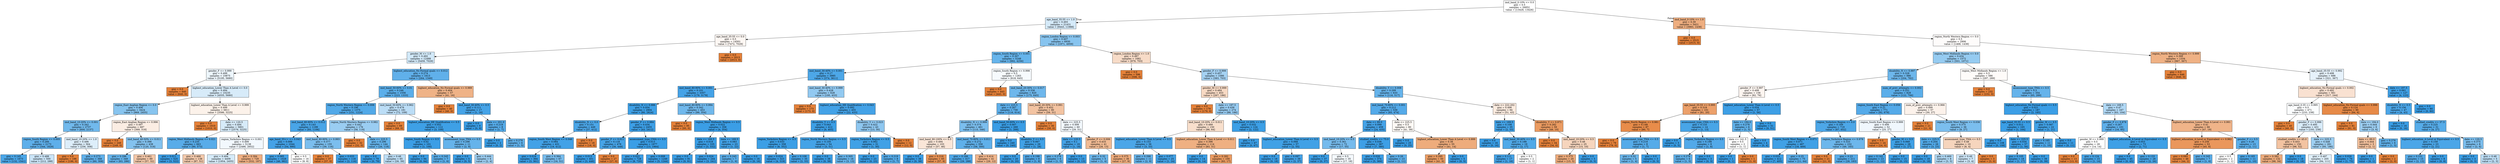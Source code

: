 digraph Tree {
node [shape=box, style="filled", color="black"] ;
0 [label="imd_band_0-10% <= 0.0\ngini = 0.5\nsamples = 26852\nvalue = [13426, 13426]", fillcolor="#e5813900"] ;
1 [label="age_band_35-55 <= 1.0\ngini = 0.493\nsamples = 21431\nvalue = [9443, 11988]", fillcolor="#399de536"] ;
0 -> 1 [labeldistance=2.5, labelangle=45, headlabel="True"] ;
2 [label="age_band_35-55 <= 0.0\ngini = 0.5\nsamples = 14501\nvalue = [7472, 7029]", fillcolor="#e581390f"] ;
1 -> 2 ;
3 [label="gender_M <= 1.0\ngini = 0.492\nsamples = 12488\nvalue = [5459, 7029]", fillcolor="#399de539"] ;
2 -> 3 ;
4 [label="gender_F <= 0.999\ngini = 0.499\nsamples = 10875\nvalue = [5195, 5680]", fillcolor="#399de516"] ;
3 -> 4 ;
5 [label="gini = 0.0\nsamples = 640\nvalue = [640, 0]", fillcolor="#e58139ff"] ;
4 -> 5 ;
6 [label="highest_education_Lower Than A Level <= 0.0\ngini = 0.494\nsamples = 10235\nvalue = [4555, 5680]", fillcolor="#399de533"] ;
4 -> 6 ;
7 [label="region_East Anglian Region <= 0.0\ngini = 0.406\nsamples = 3424\nvalue = [969, 2455]", fillcolor="#399de59a"] ;
6 -> 7 ;
8 [label="imd_band_10-20% <= 0.001\ngini = 0.342\nsamples = 2737\nvalue = [600, 2137]", fillcolor="#399de5b7"] ;
7 -> 8 ;
9 [label="region_South Region <= 0.005\ngini = 0.266\nsamples = 2173\nvalue = [344, 1829]", fillcolor="#399de5cf"] ;
8 -> 9 ;
10 [label="gini = 0.145\nsamples = 1673\nvalue = [132, 1541]", fillcolor="#399de5e9"] ;
9 -> 10 ;
11 [label="gini = 0.488\nsamples = 500\nvalue = [212, 288]", fillcolor="#399de543"] ;
9 -> 11 ;
12 [label="imd_band_10-20% <= 1.0\ngini = 0.496\nsamples = 564\nvalue = [256, 308]", fillcolor="#399de52b"] ;
8 -> 12 ;
13 [label="gini = 0.0\nsamples = 196\nvalue = [196, 0]", fillcolor="#e58139ff"] ;
12 -> 13 ;
14 [label="gini = 0.273\nsamples = 368\nvalue = [60, 308]", fillcolor="#399de5cd"] ;
12 -> 14 ;
15 [label="region_East Anglian Region <= 0.996\ngini = 0.497\nsamples = 687\nvalue = [369, 318]", fillcolor="#e5813923"] ;
7 -> 15 ;
16 [label="gini = 0.0\nsamples = 249\nvalue = [249, 0]", fillcolor="#e58139ff"] ;
15 -> 16 ;
17 [label="imd_band_40-50% <= 0.011\ngini = 0.398\nsamples = 438\nvalue = [120, 318]", fillcolor="#399de59f"] ;
15 -> 17 ;
18 [label="gini = 0.296\nsamples = 349\nvalue = [63, 286]", fillcolor="#399de5c7"] ;
17 -> 18 ;
19 [label="gini = 0.461\nsamples = 89\nvalue = [57, 32]", fillcolor="#e5813970"] ;
17 -> 19 ;
20 [label="highest_education_Lower Than A Level <= 0.999\ngini = 0.499\nsamples = 6811\nvalue = [3586, 3225]", fillcolor="#e581391a"] ;
6 -> 20 ;
21 [label="gini = 0.0\nsamples = 1010\nvalue = [1010, 0]", fillcolor="#e58139ff"] ;
20 -> 21 ;
22 [label="date <= 120.5\ngini = 0.494\nsamples = 5801\nvalue = [2576, 3225]", fillcolor="#399de533"] ;
20 -> 22 ;
23 [label="region_West Midlands Region <= 0.021\ngini = 0.235\nsamples = 663\nvalue = [90, 573]", fillcolor="#399de5d7"] ;
22 -> 23 ;
24 [label="gini = 0.011\nsamples = 525\nvalue = [3, 522]", fillcolor="#399de5fe"] ;
23 -> 24 ;
25 [label="gini = 0.466\nsamples = 138\nvalue = [87, 51]", fillcolor="#e581396a"] ;
23 -> 25 ;
26 [label="region_Yorkshire Region <= 0.001\ngini = 0.499\nsamples = 5138\nvalue = [2486, 2652]", fillcolor="#399de510"] ;
22 -> 26 ;
27 [label="gini = 0.494\nsamples = 4409\nvalue = [1954, 2455]", fillcolor="#399de534"] ;
26 -> 27 ;
28 [label="gini = 0.394\nsamples = 729\nvalue = [532, 197]", fillcolor="#e58139a1"] ;
26 -> 28 ;
29 [label="highest_education_No Formal quals <= 0.012\ngini = 0.274\nsamples = 1613\nvalue = [264, 1349]", fillcolor="#399de5cd"] ;
3 -> 29 ;
30 [label="imd_band_50-60% <= 0.01\ngini = 0.246\nsamples = 1556\nvalue = [223, 1333]", fillcolor="#399de5d4"] ;
29 -> 30 ;
31 [label="region_North Western Region <= 0.006\ngini = 0.196\nsamples = 1375\nvalue = [151, 1224]", fillcolor="#399de5e0"] ;
30 -> 31 ;
32 [label="imd_band_80-90% <= 0.012\ngini = 0.143\nsamples = 1199\nvalue = [93, 1106]", fillcolor="#399de5ea"] ;
31 -> 32 ;
33 [label="age_band_55<= <= 0.043\ngini = 0.098\nsamples = 1044\nvalue = [54, 990]", fillcolor="#399de5f1"] ;
32 -> 33 ;
34 [label="gini = 0.085\nsamples = 1028\nvalue = [46, 982]", fillcolor="#399de5f3"] ;
33 -> 34 ;
35 [label="gini = 0.5\nsamples = 16\nvalue = [8, 8]", fillcolor="#e5813900"] ;
33 -> 35 ;
36 [label="imd_band_80-90% <= 0.993\ngini = 0.377\nsamples = 155\nvalue = [39, 116]", fillcolor="#399de5a9"] ;
32 -> 36 ;
37 [label="gini = 0.0\nsamples = 37\nvalue = [37, 0]", fillcolor="#e58139ff"] ;
36 -> 37 ;
38 [label="gini = 0.033\nsamples = 118\nvalue = [2, 116]", fillcolor="#399de5fb"] ;
36 -> 38 ;
39 [label="region_North Western Region <= 0.982\ngini = 0.442\nsamples = 176\nvalue = [58, 118]", fillcolor="#399de582"] ;
31 -> 39 ;
40 [label="gini = 0.0\nsamples = 32\nvalue = [32, 0]", fillcolor="#e58139ff"] ;
39 -> 40 ;
41 [label="date <= 225.5\ngini = 0.296\nsamples = 144\nvalue = [26, 118]", fillcolor="#399de5c7"] ;
39 -> 41 ;
42 [label="gini = 0.0\nsamples = 79\nvalue = [0, 79]", fillcolor="#399de5ff"] ;
41 -> 42 ;
43 [label="gini = 0.48\nsamples = 65\nvalue = [26, 39]", fillcolor="#399de555"] ;
41 -> 43 ;
44 [label="imd_band_50-60% <= 0.962\ngini = 0.479\nsamples = 181\nvalue = [72, 109]", fillcolor="#399de557"] ;
30 -> 44 ;
45 [label="gini = 0.0\nsamples = 69\nvalue = [69, 0]", fillcolor="#e58139ff"] ;
44 -> 45 ;
46 [label="highest_education_HE Qualification <= 0.5\ngini = 0.052\nsamples = 112\nvalue = [3, 109]", fillcolor="#399de5f8"] ;
44 -> 46 ;
47 [label="region_South Region <= 0.5\ngini = 0.02\nsamples = 101\nvalue = [1, 100]", fillcolor="#399de5fc"] ;
46 -> 47 ;
48 [label="gini = 0.0\nsamples = 94\nvalue = [0, 94]", fillcolor="#399de5ff"] ;
47 -> 48 ;
49 [label="gini = 0.245\nsamples = 7\nvalue = [1, 6]", fillcolor="#399de5d4"] ;
47 -> 49 ;
50 [label="assessment_type_TMA <= 0.5\ngini = 0.298\nsamples = 11\nvalue = [2, 9]", fillcolor="#399de5c6"] ;
46 -> 50 ;
51 [label="gini = 0.0\nsamples = 5\nvalue = [0, 5]", fillcolor="#399de5ff"] ;
50 -> 51 ;
52 [label="gini = 0.444\nsamples = 6\nvalue = [2, 4]", fillcolor="#399de57f"] ;
50 -> 52 ;
53 [label="highest_education_No Formal quals <= 0.989\ngini = 0.404\nsamples = 57\nvalue = [41, 16]", fillcolor="#e581399b"] ;
29 -> 53 ;
54 [label="gini = 0.0\nsamples = 40\nvalue = [40, 0]", fillcolor="#e58139ff"] ;
53 -> 54 ;
55 [label="imd_band_30-40% <= 0.5\ngini = 0.111\nsamples = 17\nvalue = [1, 16]", fillcolor="#399de5ef"] ;
53 -> 55 ;
56 [label="gini = 0.0\nsamples = 9\nvalue = [0, 9]", fillcolor="#399de5ff"] ;
55 -> 56 ;
57 [label="date <= 201.0\ngini = 0.219\nsamples = 8\nvalue = [1, 7]", fillcolor="#399de5db"] ;
55 -> 57 ;
58 [label="gini = 0.0\nsamples = 2\nvalue = [0, 2]", fillcolor="#399de5ff"] ;
57 -> 58 ;
59 [label="gini = 0.278\nsamples = 6\nvalue = [1, 5]", fillcolor="#399de5cc"] ;
57 -> 59 ;
60 [label="gini = 0.0\nsamples = 2013\nvalue = [2013, 0]", fillcolor="#e58139ff"] ;
2 -> 60 ;
61 [label="region_London Region <= 0.003\ngini = 0.407\nsamples = 6930\nvalue = [1971, 4959]", fillcolor="#399de59a"] ;
1 -> 61 ;
62 [label="region_South Region <= 0.001\ngini = 0.307\nsamples = 5248\nvalue = [992, 4256]", fillcolor="#399de5c4"] ;
61 -> 62 ;
63 [label="imd_band_30-40% <= 0.001\ngini = 0.17\nsamples = 3985\nvalue = [374, 3611]", fillcolor="#399de5e5"] ;
62 -> 63 ;
64 [label="imd_band_80-90% <= 0.001\ngini = 0.101\nsamples = 3357\nvalue = [179, 3178]", fillcolor="#399de5f1"] ;
63 -> 64 ;
65 [label="disability_N <= 0.986\ngini = 0.054\nsamples = 2904\nvalue = [80, 2824]", fillcolor="#399de5f8"] ;
64 -> 65 ;
66 [label="disability_N <= 0.0\ngini = 0.151\nsamples = 449\nvalue = [37, 412]", fillcolor="#399de5e8"] ;
65 -> 66 ;
67 [label="region_South West Region <= 0.046\ngini = 0.084\nsamples = 431\nvalue = [19, 412]", fillcolor="#399de5f3"] ;
66 -> 67 ;
68 [label="gini = 0.016\nsamples = 364\nvalue = [3, 361]", fillcolor="#399de5fd"] ;
67 -> 68 ;
69 [label="gini = 0.364\nsamples = 67\nvalue = [16, 51]", fillcolor="#399de5af"] ;
67 -> 69 ;
70 [label="gini = 0.0\nsamples = 18\nvalue = [18, 0]", fillcolor="#e58139ff"] ;
66 -> 70 ;
71 [label="gender_F <= 0.984\ngini = 0.034\nsamples = 2455\nvalue = [43, 2412]", fillcolor="#399de5fa"] ;
65 -> 71 ;
72 [label="gender_F <= 0.011\ngini = 0.118\nsamples = 478\nvalue = [30, 448]", fillcolor="#399de5ee"] ;
71 -> 72 ;
73 [label="gini = 0.013\nsamples = 451\nvalue = [3, 448]", fillcolor="#399de5fd"] ;
72 -> 73 ;
74 [label="gini = 0.0\nsamples = 27\nvalue = [27, 0]", fillcolor="#e58139ff"] ;
72 -> 74 ;
75 [label="assessment_type_CMA <= 0.5\ngini = 0.013\nsamples = 1977\nvalue = [13, 1964]", fillcolor="#399de5fd"] ;
71 -> 75 ;
76 [label="gini = 0.022\nsamples = 728\nvalue = [8, 720]", fillcolor="#399de5fc"] ;
75 -> 76 ;
77 [label="gini = 0.008\nsamples = 1249\nvalue = [5, 1244]", fillcolor="#399de5fe"] ;
75 -> 77 ;
78 [label="imd_band_80-90% <= 0.994\ngini = 0.342\nsamples = 453\nvalue = [99, 354]", fillcolor="#399de5b8"] ;
64 -> 78 ;
79 [label="gini = 0.0\nsamples = 95\nvalue = [95, 0]", fillcolor="#e58139ff"] ;
78 -> 79 ;
80 [label="region_West Midlands Region <= 0.5\ngini = 0.022\nsamples = 358\nvalue = [4, 354]", fillcolor="#399de5fc"] ;
78 -> 80 ;
81 [label="date <= 169.5\ngini = 0.018\nsamples = 335\nvalue = [3, 332]", fillcolor="#399de5fd"] ;
80 -> 81 ;
82 [label="gini = 0.0\nsamples = 91\nvalue = [0, 91]", fillcolor="#399de5ff"] ;
81 -> 82 ;
83 [label="gini = 0.024\nsamples = 244\nvalue = [3, 241]", fillcolor="#399de5fc"] ;
81 -> 83 ;
84 [label="date <= 169.5\ngini = 0.083\nsamples = 23\nvalue = [1, 22]", fillcolor="#399de5f3"] ;
80 -> 84 ;
85 [label="gini = 0.245\nsamples = 7\nvalue = [1, 6]", fillcolor="#399de5d4"] ;
84 -> 85 ;
86 [label="gini = 0.0\nsamples = 16\nvalue = [0, 16]", fillcolor="#399de5ff"] ;
84 -> 86 ;
87 [label="imd_band_30-40% <= 0.999\ngini = 0.428\nsamples = 628\nvalue = [195, 433]", fillcolor="#399de58c"] ;
63 -> 87 ;
88 [label="gini = 0.0\nsamples = 173\nvalue = [173, 0]", fillcolor="#e58139ff"] ;
87 -> 88 ;
89 [label="highest_education_HE Qualification <= 0.043\ngini = 0.092\nsamples = 455\nvalue = [22, 433]", fillcolor="#399de5f2"] ;
87 -> 89 ;
90 [label="disability_Y <= 0.5\ngini = 0.043\nsamples = 412\nvalue = [9, 403]", fillcolor="#399de5f9"] ;
89 -> 90 ;
91 [label="region_Yorkshire Region <= 0.5\ngini = 0.033\nsamples = 358\nvalue = [6, 352]", fillcolor="#399de5fb"] ;
90 -> 91 ;
92 [label="gini = 0.024\nsamples = 323\nvalue = [4, 319]", fillcolor="#399de5fc"] ;
91 -> 92 ;
93 [label="gini = 0.108\nsamples = 35\nvalue = [2, 33]", fillcolor="#399de5f0"] ;
91 -> 93 ;
94 [label="region_North Western Region <= 0.5\ngini = 0.105\nsamples = 54\nvalue = [3, 51]", fillcolor="#399de5f0"] ;
90 -> 94 ;
95 [label="gini = 0.0\nsamples = 38\nvalue = [0, 38]", fillcolor="#399de5ff"] ;
94 -> 95 ;
96 [label="gini = 0.305\nsamples = 16\nvalue = [3, 13]", fillcolor="#399de5c4"] ;
94 -> 96 ;
97 [label="disability_Y <= 0.023\ngini = 0.422\nsamples = 43\nvalue = [13, 30]", fillcolor="#399de591"] ;
89 -> 97 ;
98 [label="region_Yorkshire Region <= 0.5\ngini = 0.062\nsamples = 31\nvalue = [1, 30]", fillcolor="#399de5f6"] ;
97 -> 98 ;
99 [label="gini = 0.0\nsamples = 23\nvalue = [0, 23]", fillcolor="#399de5ff"] ;
98 -> 99 ;
100 [label="gini = 0.219\nsamples = 8\nvalue = [1, 7]", fillcolor="#399de5db"] ;
98 -> 100 ;
101 [label="gini = 0.0\nsamples = 12\nvalue = [12, 0]", fillcolor="#e58139ff"] ;
97 -> 101 ;
102 [label="region_South Region <= 0.998\ngini = 0.5\nsamples = 1263\nvalue = [618, 645]", fillcolor="#399de50b"] ;
62 -> 102 ;
103 [label="gini = 0.0\nsamples = 443\nvalue = [443, 0]", fillcolor="#e58139ff"] ;
102 -> 103 ;
104 [label="imd_band_20-30% <= 0.017\ngini = 0.336\nsamples = 820\nvalue = [175, 645]", fillcolor="#399de5ba"] ;
102 -> 104 ;
105 [label="date <= 225.5\ngini = 0.267\nsamples = 730\nvalue = [116, 614]", fillcolor="#399de5cf"] ;
104 -> 105 ;
106 [label="disability_N <= 0.999\ngini = 0.374\nsamples = 461\nvalue = [115, 346]", fillcolor="#399de5aa"] ;
105 -> 106 ;
107 [label="imd_band_90-100% <= 0.5\ngini = 0.494\nsamples = 103\nvalue = [57, 46]", fillcolor="#e5813931"] ;
106 -> 107 ;
108 [label="gini = 0.0\nsamples = 38\nvalue = [0, 38]", fillcolor="#399de5ff"] ;
107 -> 108 ;
109 [label="gini = 0.216\nsamples = 65\nvalue = [57, 8]", fillcolor="#e58139db"] ;
107 -> 109 ;
110 [label="imd_band_70-80% <= 0.011\ngini = 0.272\nsamples = 358\nvalue = [58, 300]", fillcolor="#399de5ce"] ;
106 -> 110 ;
111 [label="gini = 0.166\nsamples = 317\nvalue = [29, 288]", fillcolor="#399de5e5"] ;
110 -> 111 ;
112 [label="gini = 0.414\nsamples = 41\nvalue = [29, 12]", fillcolor="#e5813995"] ;
110 -> 112 ;
113 [label="imd_band_50-60% <= 0.5\ngini = 0.007\nsamples = 269\nvalue = [1, 268]", fillcolor="#399de5fe"] ;
105 -> 113 ;
114 [label="gini = 0.0\nsamples = 240\nvalue = [0, 240]", fillcolor="#399de5ff"] ;
113 -> 114 ;
115 [label="disability_Y <= 0.5\ngini = 0.067\nsamples = 29\nvalue = [1, 28]", fillcolor="#399de5f6"] ;
113 -> 115 ;
116 [label="gini = 0.0\nsamples = 20\nvalue = [0, 20]", fillcolor="#399de5ff"] ;
115 -> 116 ;
117 [label="gini = 0.198\nsamples = 9\nvalue = [1, 8]", fillcolor="#399de5df"] ;
115 -> 117 ;
118 [label="imd_band_20-30% <= 0.991\ngini = 0.452\nsamples = 90\nvalue = [59, 31]", fillcolor="#e5813979"] ;
104 -> 118 ;
119 [label="gini = 0.0\nsamples = 30\nvalue = [30, 0]", fillcolor="#e58139ff"] ;
118 -> 119 ;
120 [label="date <= 225.5\ngini = 0.499\nsamples = 60\nvalue = [29, 31]", fillcolor="#399de510"] ;
118 -> 120 ;
121 [label="date <= 120.5\ngini = 0.1\nsamples = 19\nvalue = [1, 18]", fillcolor="#399de5f1"] ;
120 -> 121 ;
122 [label="gini = 0.278\nsamples = 6\nvalue = [1, 5]", fillcolor="#399de5cc"] ;
121 -> 122 ;
123 [label="gini = 0.0\nsamples = 13\nvalue = [0, 13]", fillcolor="#399de5ff"] ;
121 -> 123 ;
124 [label="gender_F <= 0.006\ngini = 0.433\nsamples = 41\nvalue = [28, 13]", fillcolor="#e5813989"] ;
120 -> 124 ;
125 [label="gini = 0.32\nsamples = 5\nvalue = [1, 4]", fillcolor="#399de5bf"] ;
124 -> 125 ;
126 [label="gini = 0.375\nsamples = 36\nvalue = [27, 9]", fillcolor="#e58139aa"] ;
124 -> 126 ;
127 [label="region_London Region <= 1.0\ngini = 0.487\nsamples = 1682\nvalue = [979, 703]", fillcolor="#e5813948"] ;
61 -> 127 ;
128 [label="gini = 0.0\nsamples = 596\nvalue = [596, 0]", fillcolor="#e58139ff"] ;
127 -> 128 ;
129 [label="gender_F <= 0.999\ngini = 0.457\nsamples = 1086\nvalue = [383, 703]", fillcolor="#399de574"] ;
127 -> 129 ;
130 [label="gender_M <= 0.999\ngini = 0.484\nsamples = 453\nvalue = [267, 186]", fillcolor="#e581394d"] ;
129 -> 130 ;
131 [label="gini = 0.0\nsamples = 179\nvalue = [179, 0]", fillcolor="#e58139ff"] ;
130 -> 131 ;
132 [label="date <= 197.5\ngini = 0.436\nsamples = 274\nvalue = [88, 186]", fillcolor="#399de586"] ;
130 -> 132 ;
133 [label="imd_band_10-20% <= 0.011\ngini = 0.489\nsamples = 150\nvalue = [86, 64]", fillcolor="#e5813941"] ;
132 -> 133 ;
134 [label="highest_education_Lower Than A Level <= 0.5\ngini = 0.153\nsamples = 36\nvalue = [3, 33]", fillcolor="#399de5e8"] ;
133 -> 134 ;
135 [label="gini = 0.298\nsamples = 11\nvalue = [2, 9]", fillcolor="#399de5c6"] ;
134 -> 135 ;
136 [label="gini = 0.077\nsamples = 25\nvalue = [1, 24]", fillcolor="#399de5f4"] ;
134 -> 136 ;
137 [label="highest_education_Lower Than A Level <= 0.011\ngini = 0.396\nsamples = 114\nvalue = [83, 31]", fillcolor="#e58139a0"] ;
133 -> 137 ;
138 [label="gini = 0.0\nsamples = 14\nvalue = [0, 14]", fillcolor="#399de5ff"] ;
137 -> 138 ;
139 [label="gini = 0.282\nsamples = 100\nvalue = [83, 17]", fillcolor="#e58139cb"] ;
137 -> 139 ;
140 [label="imd_band_10-20% <= 0.5\ngini = 0.032\nsamples = 124\nvalue = [2, 122]", fillcolor="#399de5fb"] ;
132 -> 140 ;
141 [label="gini = 0.0\nsamples = 67\nvalue = [0, 67]", fillcolor="#399de5ff"] ;
140 -> 141 ;
142 [label="highest_education_Lower Than A Level <= 0.5\ngini = 0.068\nsamples = 57\nvalue = [2, 55]", fillcolor="#399de5f6"] ;
140 -> 142 ;
143 [label="gini = 0.0\nsamples = 18\nvalue = [0, 18]", fillcolor="#399de5ff"] ;
142 -> 143 ;
144 [label="gini = 0.097\nsamples = 39\nvalue = [2, 37]", fillcolor="#399de5f1"] ;
142 -> 144 ;
145 [label="disability_Y <= 0.008\ngini = 0.299\nsamples = 633\nvalue = [116, 517]", fillcolor="#399de5c6"] ;
129 -> 145 ;
146 [label="imd_band_70-80% <= 0.001\ngini = 0.212\nsamples = 539\nvalue = [65, 474]", fillcolor="#399de5dc"] ;
145 -> 146 ;
147 [label="date <= 89.0\ngini = 0.099\nsamples = 459\nvalue = [24, 435]", fillcolor="#399de5f1"] ;
146 -> 147 ;
148 [label="imd_band_10-20% <= 0.5\ngini = 0.361\nsamples = 72\nvalue = [17, 55]", fillcolor="#399de5b0"] ;
147 -> 148 ;
149 [label="gini = 0.0\nsamples = 37\nvalue = [0, 37]", fillcolor="#399de5ff"] ;
148 -> 149 ;
150 [label="gini = 0.5\nsamples = 35\nvalue = [17, 18]", fillcolor="#399de50e"] ;
148 -> 150 ;
151 [label="studied_credits <= 75.0\ngini = 0.036\nsamples = 387\nvalue = [7, 380]", fillcolor="#399de5fa"] ;
147 -> 151 ;
152 [label="gini = 0.026\nsamples = 374\nvalue = [5, 369]", fillcolor="#399de5fc"] ;
151 -> 152 ;
153 [label="gini = 0.26\nsamples = 13\nvalue = [2, 11]", fillcolor="#399de5d1"] ;
151 -> 153 ;
154 [label="date <= 225.5\ngini = 0.5\nsamples = 80\nvalue = [41, 39]", fillcolor="#e581390c"] ;
146 -> 154 ;
155 [label="gini = 0.0\nsamples = 25\nvalue = [0, 25]", fillcolor="#399de5ff"] ;
154 -> 155 ;
156 [label="highest_education_Lower Than A Level <= 0.999\ngini = 0.38\nsamples = 55\nvalue = [41, 14]", fillcolor="#e58139a8"] ;
154 -> 156 ;
157 [label="gini = 0.295\nsamples = 50\nvalue = [41, 9]", fillcolor="#e58139c7"] ;
156 -> 157 ;
158 [label="gini = 0.0\nsamples = 5\nvalue = [0, 5]", fillcolor="#399de5ff"] ;
156 -> 158 ;
159 [label="date <= 222.202\ngini = 0.496\nsamples = 94\nvalue = [51, 43]", fillcolor="#e5813928"] ;
145 -> 159 ;
160 [label="date <= 169.5\ngini = 0.108\nsamples = 35\nvalue = [2, 33]", fillcolor="#399de5f0"] ;
159 -> 160 ;
161 [label="gini = 0.0\nsamples = 16\nvalue = [0, 16]", fillcolor="#399de5ff"] ;
160 -> 161 ;
162 [label="imd_band_30-40% <= 0.5\ngini = 0.188\nsamples = 19\nvalue = [2, 17]", fillcolor="#399de5e1"] ;
160 -> 162 ;
163 [label="gini = 0.111\nsamples = 17\nvalue = [1, 16]", fillcolor="#399de5ef"] ;
162 -> 163 ;
164 [label="gini = 0.5\nsamples = 2\nvalue = [1, 1]", fillcolor="#e5813900"] ;
162 -> 164 ;
165 [label="disability_Y <= 0.971\ngini = 0.282\nsamples = 59\nvalue = [49, 10]", fillcolor="#e58139cb"] ;
159 -> 165 ;
166 [label="gini = 0.0\nsamples = 34\nvalue = [34, 0]", fillcolor="#e58139ff"] ;
165 -> 166 ;
167 [label="imd_band_10-20% <= 0.5\ngini = 0.48\nsamples = 25\nvalue = [15, 10]", fillcolor="#e5813955"] ;
165 -> 167 ;
168 [label="gini = 0.375\nsamples = 20\nvalue = [15, 5]", fillcolor="#e58139aa"] ;
167 -> 168 ;
169 [label="gini = 0.0\nsamples = 5\nvalue = [0, 5]", fillcolor="#399de5ff"] ;
167 -> 169 ;
170 [label="imd_band_0-10% <= 1.0\ngini = 0.39\nsamples = 5421\nvalue = [3983, 1438]", fillcolor="#e58139a3"] ;
0 -> 170 [labeldistance=2.5, labelangle=-45, headlabel="False"] ;
171 [label="gini = 0.0\nsamples = 2515\nvalue = [2515, 0]", fillcolor="#e58139ff"] ;
170 -> 171 ;
172 [label="region_North Western Region <= 0.0\ngini = 0.5\nsamples = 2906\nvalue = [1468, 1438]", fillcolor="#e5813905"] ;
170 -> 172 ;
173 [label="region_West Midlands Region <= 0.0\ngini = 0.434\nsamples = 1572\nvalue = [501, 1071]", fillcolor="#399de588"] ;
172 -> 173 ;
174 [label="disability_N <= 0.997\ngini = 0.328\nsamples = 986\nvalue = [204, 782]", fillcolor="#399de5bc"] ;
173 -> 174 ;
175 [label="gender_F <= 0.997\ngini = 0.499\nsamples = 158\nvalue = [82, 76]", fillcolor="#e5813913"] ;
174 -> 175 ;
176 [label="age_band_35-55 <= 0.995\ngini = 0.318\nsamples = 101\nvalue = [81, 20]", fillcolor="#e58139c0"] ;
175 -> 176 ;
177 [label="region_North Region <= 0.981\ngini = 0.148\nsamples = 87\nvalue = [80, 7]", fillcolor="#e58139e9"] ;
176 -> 177 ;
178 [label="gini = 0.0\nsamples = 79\nvalue = [79, 0]", fillcolor="#e58139ff"] ;
177 -> 178 ;
179 [label="assessment_type_TMA <= 0.5\ngini = 0.219\nsamples = 8\nvalue = [1, 7]", fillcolor="#399de5db"] ;
177 -> 179 ;
180 [label="gini = 0.32\nsamples = 5\nvalue = [1, 4]", fillcolor="#399de5bf"] ;
179 -> 180 ;
181 [label="gini = 0.0\nsamples = 3\nvalue = [0, 3]", fillcolor="#399de5ff"] ;
179 -> 181 ;
182 [label="assessment_type_CMA <= 0.5\ngini = 0.133\nsamples = 14\nvalue = [1, 13]", fillcolor="#399de5eb"] ;
176 -> 182 ;
183 [label="gini = 0.0\nsamples = 5\nvalue = [0, 5]", fillcolor="#399de5ff"] ;
182 -> 183 ;
184 [label="region_Yorkshire Region <= 0.5\ngini = 0.198\nsamples = 9\nvalue = [1, 8]", fillcolor="#399de5df"] ;
182 -> 184 ;
185 [label="gini = 0.278\nsamples = 6\nvalue = [1, 5]", fillcolor="#399de5cc"] ;
184 -> 185 ;
186 [label="gini = 0.0\nsamples = 3\nvalue = [0, 3]", fillcolor="#399de5ff"] ;
184 -> 186 ;
187 [label="highest_education_Lower Than A Level <= 0.5\ngini = 0.034\nsamples = 57\nvalue = [1, 56]", fillcolor="#399de5fa"] ;
175 -> 187 ;
188 [label="date <= 194.0\ngini = 0.278\nsamples = 6\nvalue = [1, 5]", fillcolor="#399de5cc"] ;
187 -> 188 ;
189 [label="date <= 141.5\ngini = 0.5\nsamples = 2\nvalue = [1, 1]", fillcolor="#e5813900"] ;
188 -> 189 ;
190 [label="gini = 0.0\nsamples = 1\nvalue = [0, 1]", fillcolor="#399de5ff"] ;
189 -> 190 ;
191 [label="gini = 0.0\nsamples = 1\nvalue = [1, 0]", fillcolor="#e58139ff"] ;
189 -> 191 ;
192 [label="gini = 0.0\nsamples = 4\nvalue = [0, 4]", fillcolor="#399de5ff"] ;
188 -> 192 ;
193 [label="gini = 0.0\nsamples = 51\nvalue = [0, 51]", fillcolor="#399de5ff"] ;
187 -> 193 ;
194 [label="num_of_prev_attempts <= 0.002\ngini = 0.251\nsamples = 828\nvalue = [122, 706]", fillcolor="#399de5d3"] ;
174 -> 194 ;
195 [label="region_South East Region <= 0.056\ngini = 0.21\nsamples = 771\nvalue = [92, 679]", fillcolor="#399de5dc"] ;
194 -> 195 ;
196 [label="region_Yorkshire Region <= 0.0\ngini = 0.169\nsamples = 719\nvalue = [67, 652]", fillcolor="#399de5e5"] ;
195 -> 196 ;
197 [label="region_South West Region <= 0.071\ngini = 0.071\nsamples = 487\nvalue = [18, 469]", fillcolor="#399de5f5"] ;
196 -> 197 ;
198 [label="gini = 0.033\nsamples = 412\nvalue = [7, 405]", fillcolor="#399de5fb"] ;
197 -> 198 ;
199 [label="gini = 0.25\nsamples = 75\nvalue = [11, 64]", fillcolor="#399de5d3"] ;
197 -> 199 ;
200 [label="region_Yorkshire Region <= 0.978\ngini = 0.333\nsamples = 232\nvalue = [49, 183]", fillcolor="#399de5bb"] ;
196 -> 200 ;
201 [label="gini = 0.0\nsamples = 21\nvalue = [21, 0]", fillcolor="#e58139ff"] ;
200 -> 201 ;
202 [label="gini = 0.23\nsamples = 211\nvalue = [28, 183]", fillcolor="#399de5d8"] ;
200 -> 202 ;
203 [label="region_South East Region <= 0.999\ngini = 0.499\nsamples = 52\nvalue = [25, 27]", fillcolor="#399de513"] ;
195 -> 203 ;
204 [label="gini = 0.0\nsamples = 24\nvalue = [24, 0]", fillcolor="#e58139ff"] ;
203 -> 204 ;
205 [label="gender_M <= 0.5\ngini = 0.069\nsamples = 28\nvalue = [1, 27]", fillcolor="#399de5f6"] ;
203 -> 205 ;
206 [label="gini = 0.142\nsamples = 13\nvalue = [1, 12]", fillcolor="#399de5ea"] ;
205 -> 206 ;
207 [label="gini = 0.0\nsamples = 15\nvalue = [0, 15]", fillcolor="#399de5ff"] ;
205 -> 207 ;
208 [label="num_of_prev_attempts <= 0.966\ngini = 0.499\nsamples = 57\nvalue = [30, 27]", fillcolor="#e5813919"] ;
194 -> 208 ;
209 [label="gini = 0.0\nsamples = 21\nvalue = [21, 0]", fillcolor="#e58139ff"] ;
208 -> 209 ;
210 [label="region_South West Region <= 0.036\ngini = 0.375\nsamples = 36\nvalue = [9, 27]", fillcolor="#399de5aa"] ;
208 -> 210 ;
211 [label="date <= 225.5\ngini = 0.204\nsamples = 26\nvalue = [3, 23]", fillcolor="#399de5de"] ;
210 -> 211 ;
212 [label="gini = 0.0\nsamples = 18\nvalue = [0, 18]", fillcolor="#399de5ff"] ;
211 -> 212 ;
213 [label="gini = 0.469\nsamples = 8\nvalue = [3, 5]", fillcolor="#399de566"] ;
211 -> 213 ;
214 [label="assessment_type_TMA <= 0.5\ngini = 0.48\nsamples = 10\nvalue = [6, 4]", fillcolor="#e5813955"] ;
210 -> 214 ;
215 [label="gini = 0.49\nsamples = 7\nvalue = [3, 4]", fillcolor="#399de540"] ;
214 -> 215 ;
216 [label="gini = 0.0\nsamples = 3\nvalue = [3, 0]", fillcolor="#e58139ff"] ;
214 -> 216 ;
217 [label="region_West Midlands Region <= 1.0\ngini = 0.5\nsamples = 586\nvalue = [297, 289]", fillcolor="#e5813907"] ;
173 -> 217 ;
218 [label="gini = 0.0\nsamples = 232\nvalue = [232, 0]", fillcolor="#e58139ff"] ;
217 -> 218 ;
219 [label="assessment_type_TMA <= 0.5\ngini = 0.3\nsamples = 354\nvalue = [65, 289]", fillcolor="#399de5c6"] ;
217 -> 219 ;
220 [label="highest_education_No Formal quals <= 0.5\ngini = 0.021\nsamples = 187\nvalue = [2, 185]", fillcolor="#399de5fc"] ;
219 -> 220 ;
221 [label="age_band_35-55 <= 0.5\ngini = 0.012\nsamples = 165\nvalue = [1, 164]", fillcolor="#399de5fd"] ;
220 -> 221 ;
222 [label="gini = 0.0\nsamples = 108\nvalue = [0, 108]", fillcolor="#399de5ff"] ;
221 -> 222 ;
223 [label="date <= 225.5\ngini = 0.034\nsamples = 57\nvalue = [1, 56]", fillcolor="#399de5fa"] ;
221 -> 223 ;
224 [label="gini = 0.105\nsamples = 18\nvalue = [1, 17]", fillcolor="#399de5f0"] ;
223 -> 224 ;
225 [label="gini = 0.0\nsamples = 39\nvalue = [0, 39]", fillcolor="#399de5ff"] ;
223 -> 225 ;
226 [label="gender_M <= 0.5\ngini = 0.087\nsamples = 22\nvalue = [1, 21]", fillcolor="#399de5f3"] ;
220 -> 226 ;
227 [label="gini = 0.165\nsamples = 11\nvalue = [1, 10]", fillcolor="#399de5e6"] ;
226 -> 227 ;
228 [label="gini = 0.0\nsamples = 11\nvalue = [0, 11]", fillcolor="#399de5ff"] ;
226 -> 228 ;
229 [label="date <= 169.5\ngini = 0.47\nsamples = 167\nvalue = [63, 104]", fillcolor="#399de565"] ;
219 -> 229 ;
230 [label="gender_F <= 0.878\ngini = 0.267\nsamples = 101\nvalue = [16, 85]", fillcolor="#399de5cf"] ;
229 -> 230 ;
231 [label="gender_M <= 0.999\ngini = 0.5\nsamples = 28\nvalue = [14, 14]", fillcolor="#e5813900"] ;
230 -> 231 ;
232 [label="gini = 0.0\nsamples = 13\nvalue = [13, 0]", fillcolor="#e58139ff"] ;
231 -> 232 ;
233 [label="gini = 0.124\nsamples = 15\nvalue = [1, 14]", fillcolor="#399de5ed"] ;
231 -> 233 ;
234 [label="highest_education_A Level or Equivalent <= 0.5\ngini = 0.053\nsamples = 73\nvalue = [2, 71]", fillcolor="#399de5f8"] ;
230 -> 234 ;
235 [label="gini = 0.0\nsamples = 45\nvalue = [0, 45]", fillcolor="#399de5ff"] ;
234 -> 235 ;
236 [label="gini = 0.133\nsamples = 28\nvalue = [2, 26]", fillcolor="#399de5eb"] ;
234 -> 236 ;
237 [label="highest_education_Lower Than A Level <= 0.991\ngini = 0.41\nsamples = 66\nvalue = [47, 19]", fillcolor="#e5813998"] ;
229 -> 237 ;
238 [label="highest_education_A Level or Equivalent <= 0.962\ngini = 0.256\nsamples = 53\nvalue = [45, 8]", fillcolor="#e58139d2"] ;
237 -> 238 ;
239 [label="gini = 0.083\nsamples = 46\nvalue = [44, 2]", fillcolor="#e58139f3"] ;
238 -> 239 ;
240 [label="gini = 0.245\nsamples = 7\nvalue = [1, 6]", fillcolor="#399de5d4"] ;
238 -> 240 ;
241 [label="gender_F <= 0.5\ngini = 0.26\nsamples = 13\nvalue = [2, 11]", fillcolor="#399de5d1"] ;
237 -> 241 ;
242 [label="gini = 0.5\nsamples = 2\nvalue = [1, 1]", fillcolor="#e5813900"] ;
241 -> 242 ;
243 [label="gini = 0.165\nsamples = 11\nvalue = [1, 10]", fillcolor="#399de5e6"] ;
241 -> 243 ;
244 [label="region_North Western Region <= 0.999\ngini = 0.399\nsamples = 1334\nvalue = [967, 367]", fillcolor="#e581399e"] ;
172 -> 244 ;
245 [label="gini = 0.0\nsamples = 646\nvalue = [646, 0]", fillcolor="#e58139ff"] ;
244 -> 245 ;
246 [label="age_band_35-55 <= 0.992\ngini = 0.498\nsamples = 688\nvalue = [321, 367]", fillcolor="#399de520"] ;
244 -> 246 ;
247 [label="highest_education_No Formal quals <= 0.002\ngini = 0.492\nsamples = 561\nvalue = [317, 244]", fillcolor="#e581393b"] ;
246 -> 247 ;
248 [label="age_band_0-35 <= 0.995\ngini = 0.5\nsamples = 471\nvalue = [233, 238]", fillcolor="#399de505"] ;
247 -> 248 ;
249 [label="gini = 0.0\nsamples = 40\nvalue = [40, 0]", fillcolor="#e58139ff"] ;
248 -> 249 ;
250 [label="gender_F <= 0.996\ngini = 0.495\nsamples = 431\nvalue = [193, 238]", fillcolor="#399de530"] ;
248 -> 250 ;
251 [label="studied_credits <= 45.0\ngini = 0.453\nsamples = 150\nvalue = [98, 52]", fillcolor="#e5813978"] ;
250 -> 251 ;
252 [label="gini = 0.382\nsamples = 132\nvalue = [98, 34]", fillcolor="#e58139a7"] ;
251 -> 252 ;
253 [label="gini = 0.0\nsamples = 18\nvalue = [0, 18]", fillcolor="#399de5ff"] ;
251 -> 253 ;
254 [label="date <= 225.5\ngini = 0.448\nsamples = 281\nvalue = [95, 186]", fillcolor="#399de57d"] ;
250 -> 254 ;
255 [label="gini = 0.497\nsamples = 205\nvalue = [94, 111]", fillcolor="#399de527"] ;
254 -> 255 ;
256 [label="gini = 0.026\nsamples = 76\nvalue = [1, 75]", fillcolor="#399de5fc"] ;
254 -> 256 ;
257 [label="highest_education_No Formal quals <= 0.996\ngini = 0.124\nsamples = 90\nvalue = [84, 6]", fillcolor="#e58139ed"] ;
247 -> 257 ;
258 [label="gini = 0.0\nsamples = 81\nvalue = [81, 0]", fillcolor="#e58139ff"] ;
257 -> 258 ;
259 [label="date <= 194.0\ngini = 0.444\nsamples = 9\nvalue = [3, 6]", fillcolor="#399de57f"] ;
257 -> 259 ;
260 [label="date <= 89.0\ngini = 0.444\nsamples = 3\nvalue = [2, 1]", fillcolor="#e581397f"] ;
259 -> 260 ;
261 [label="gini = 0.0\nsamples = 1\nvalue = [0, 1]", fillcolor="#399de5ff"] ;
260 -> 261 ;
262 [label="gini = 0.0\nsamples = 2\nvalue = [2, 0]", fillcolor="#e58139ff"] ;
260 -> 262 ;
263 [label="gini = 0.278\nsamples = 6\nvalue = [1, 5]", fillcolor="#399de5cc"] ;
259 -> 263 ;
264 [label="date <= 197.5\ngini = 0.061\nsamples = 127\nvalue = [4, 123]", fillcolor="#399de5f7"] ;
246 -> 264 ;
265 [label="disability_N <= 0.5\ngini = 0.156\nsamples = 47\nvalue = [4, 43]", fillcolor="#399de5e7"] ;
264 -> 265 ;
266 [label="gini = 0.0\nsamples = 16\nvalue = [0, 16]", fillcolor="#399de5ff"] ;
265 -> 266 ;
267 [label="studied_credits <= 37.5\ngini = 0.225\nsamples = 31\nvalue = [4, 27]", fillcolor="#399de5d9"] ;
265 -> 267 ;
268 [label="highest_education_A Level or Equivalent <= 0.5\ngini = 0.159\nsamples = 23\nvalue = [2, 21]", fillcolor="#399de5e7"] ;
267 -> 268 ;
269 [label="gini = 0.231\nsamples = 15\nvalue = [2, 13]", fillcolor="#399de5d8"] ;
268 -> 269 ;
270 [label="gini = 0.0\nsamples = 8\nvalue = [0, 8]", fillcolor="#399de5ff"] ;
268 -> 270 ;
271 [label="date <= 120.5\ngini = 0.375\nsamples = 8\nvalue = [2, 6]", fillcolor="#399de5aa"] ;
267 -> 271 ;
272 [label="gini = 0.0\nsamples = 3\nvalue = [0, 3]", fillcolor="#399de5ff"] ;
271 -> 272 ;
273 [label="gini = 0.48\nsamples = 5\nvalue = [2, 3]", fillcolor="#399de555"] ;
271 -> 273 ;
274 [label="gini = 0.0\nsamples = 80\nvalue = [0, 80]", fillcolor="#399de5ff"] ;
264 -> 274 ;
}